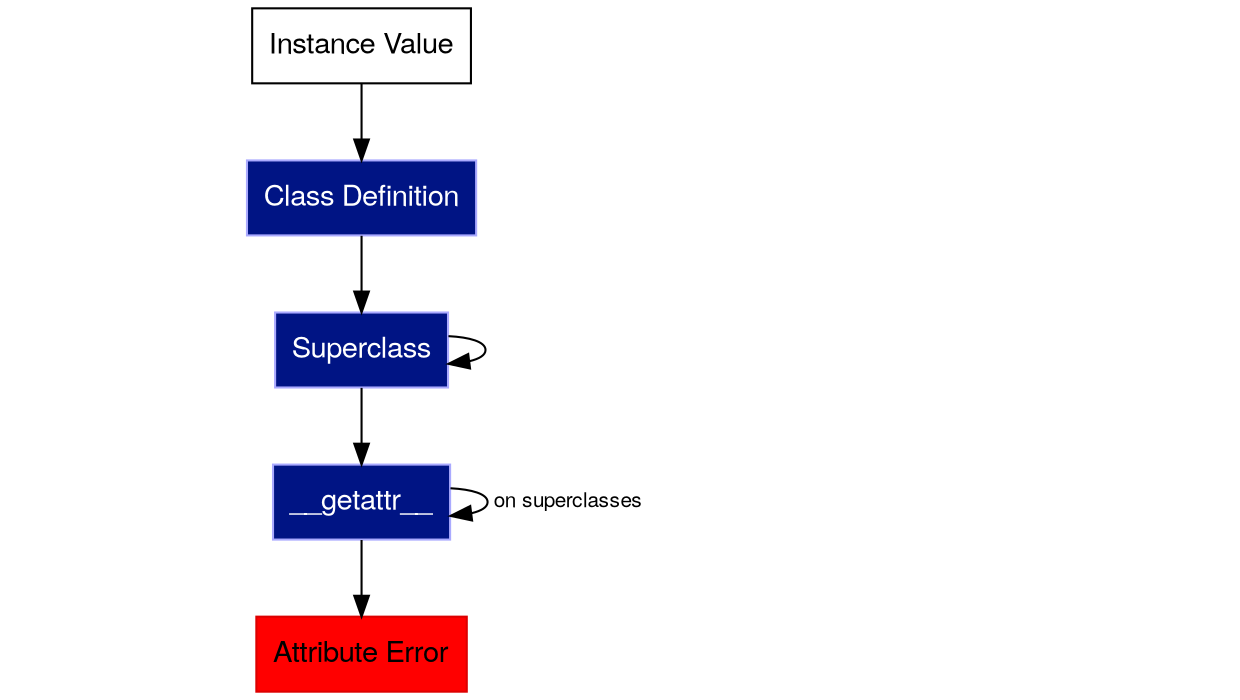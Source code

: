 digraph {
    ratio=0.56

    node [
        shape=box
        fontname="Helvetica Neue"
    ]

    edge [
        fontname="Helvetica Neue"
        fontsize=10
    ]

    gattr, cd, super [
        style=filled
        fillcolor="#001484"
        color = "#aaaaff"
        fontcolor=white
    ]

    error [
        label="Attribute Error"
        style=filled
        fillcolor=red
        color="#dd000"
    ]
    iv [label="Instance Value"]
    cd [label="Class Definition"]
    super [label="Superclass"]
    gattr [label="__getattr__"]

    iv -> cd
    cd -> super
    super -> super
    super -> gattr
    gattr -> error
    gattr -> gattr [label=" on superclasses"]
}